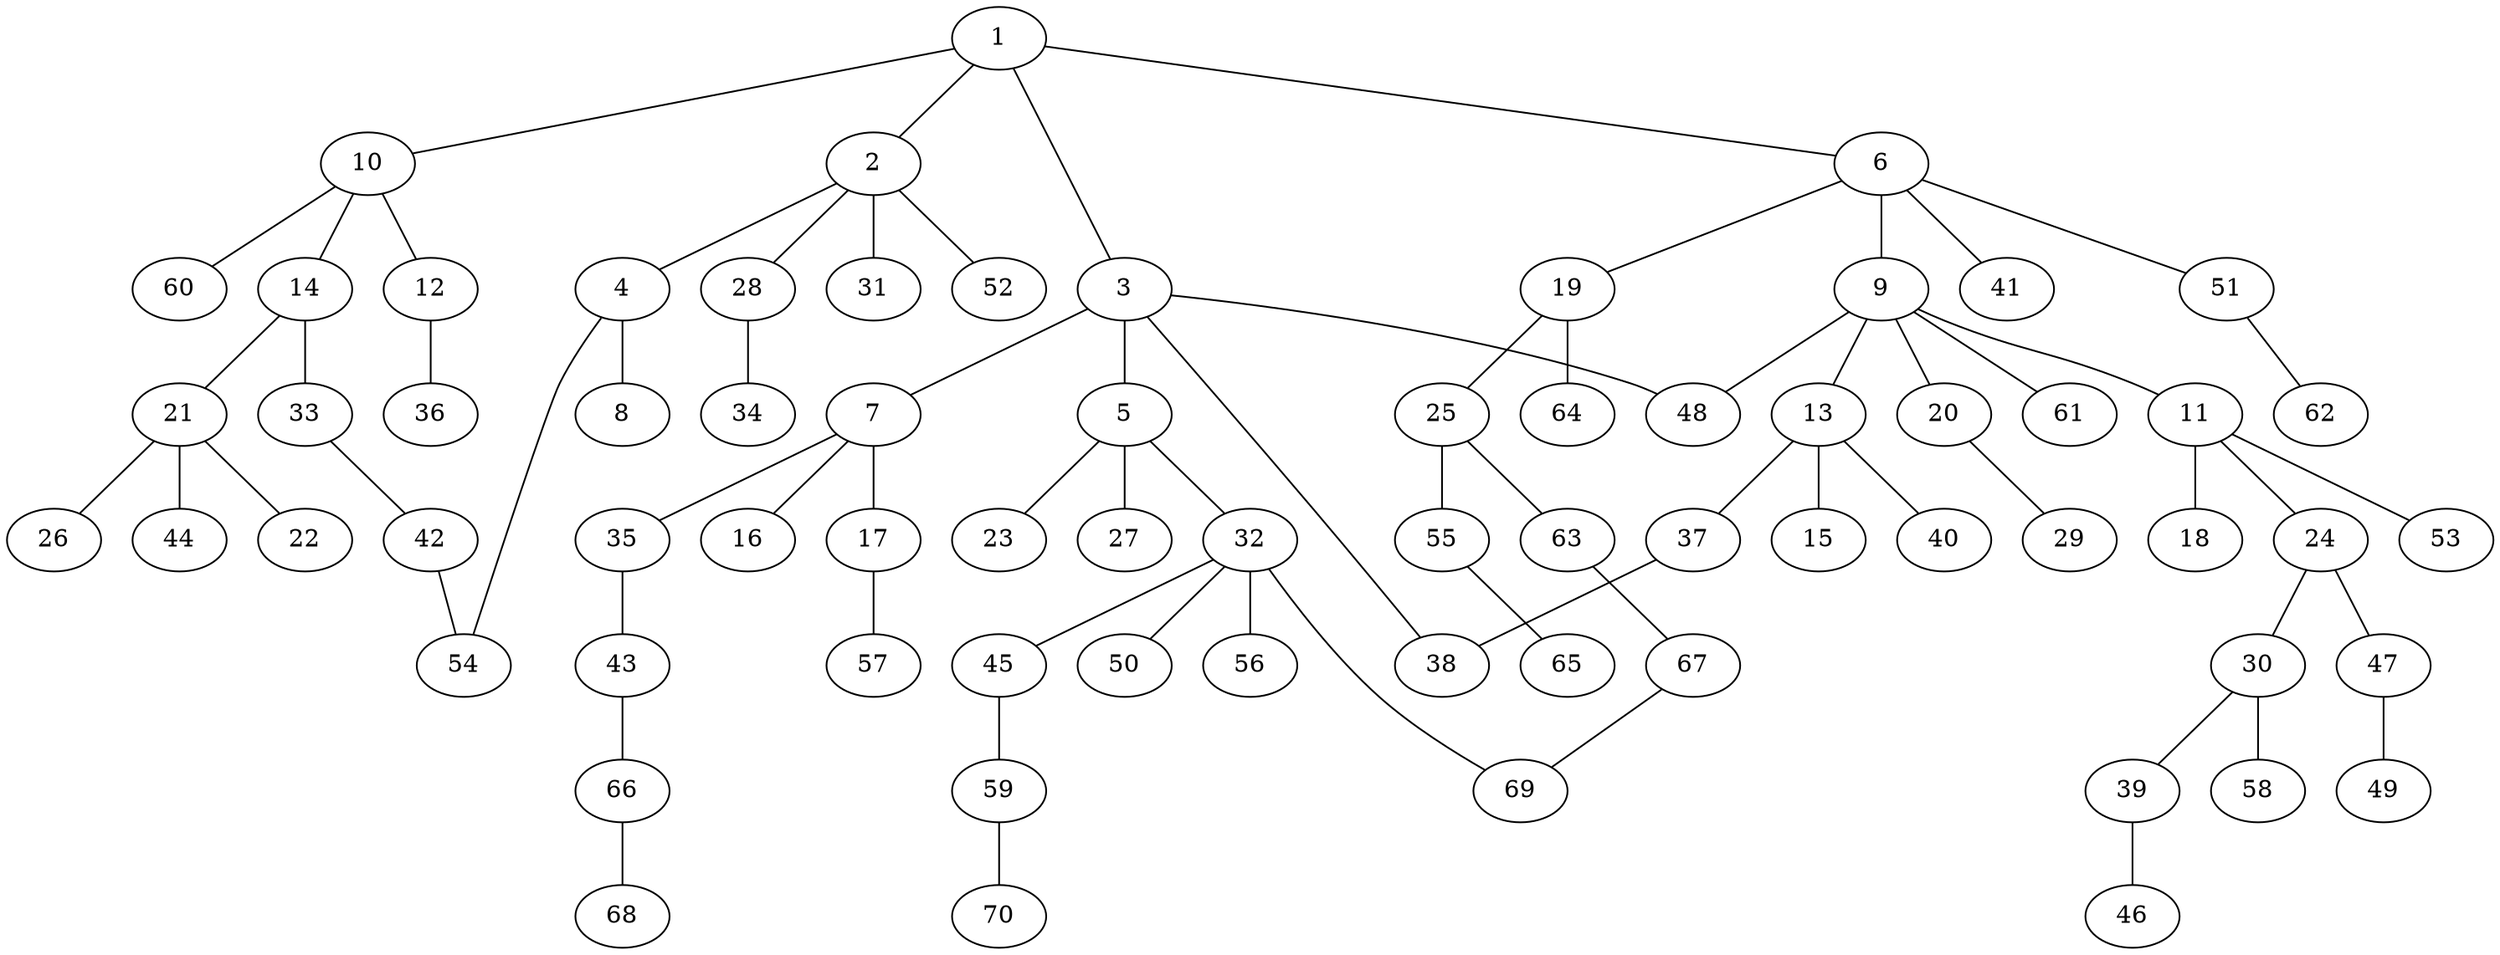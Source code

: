 graph graphname {1--2
1--3
1--6
1--10
2--4
2--28
2--31
2--52
3--5
3--7
3--38
3--48
4--8
4--54
5--23
5--27
5--32
6--9
6--19
6--41
6--51
7--16
7--17
7--35
9--11
9--13
9--20
9--48
9--61
10--12
10--14
10--60
11--18
11--24
11--53
12--36
13--15
13--37
13--40
14--21
14--33
17--57
19--25
19--64
20--29
21--22
21--26
21--44
24--30
24--47
25--55
25--63
28--34
30--39
30--58
32--45
32--50
32--56
32--69
33--42
35--43
37--38
39--46
42--54
43--66
45--59
47--49
51--62
55--65
59--70
63--67
66--68
67--69
}